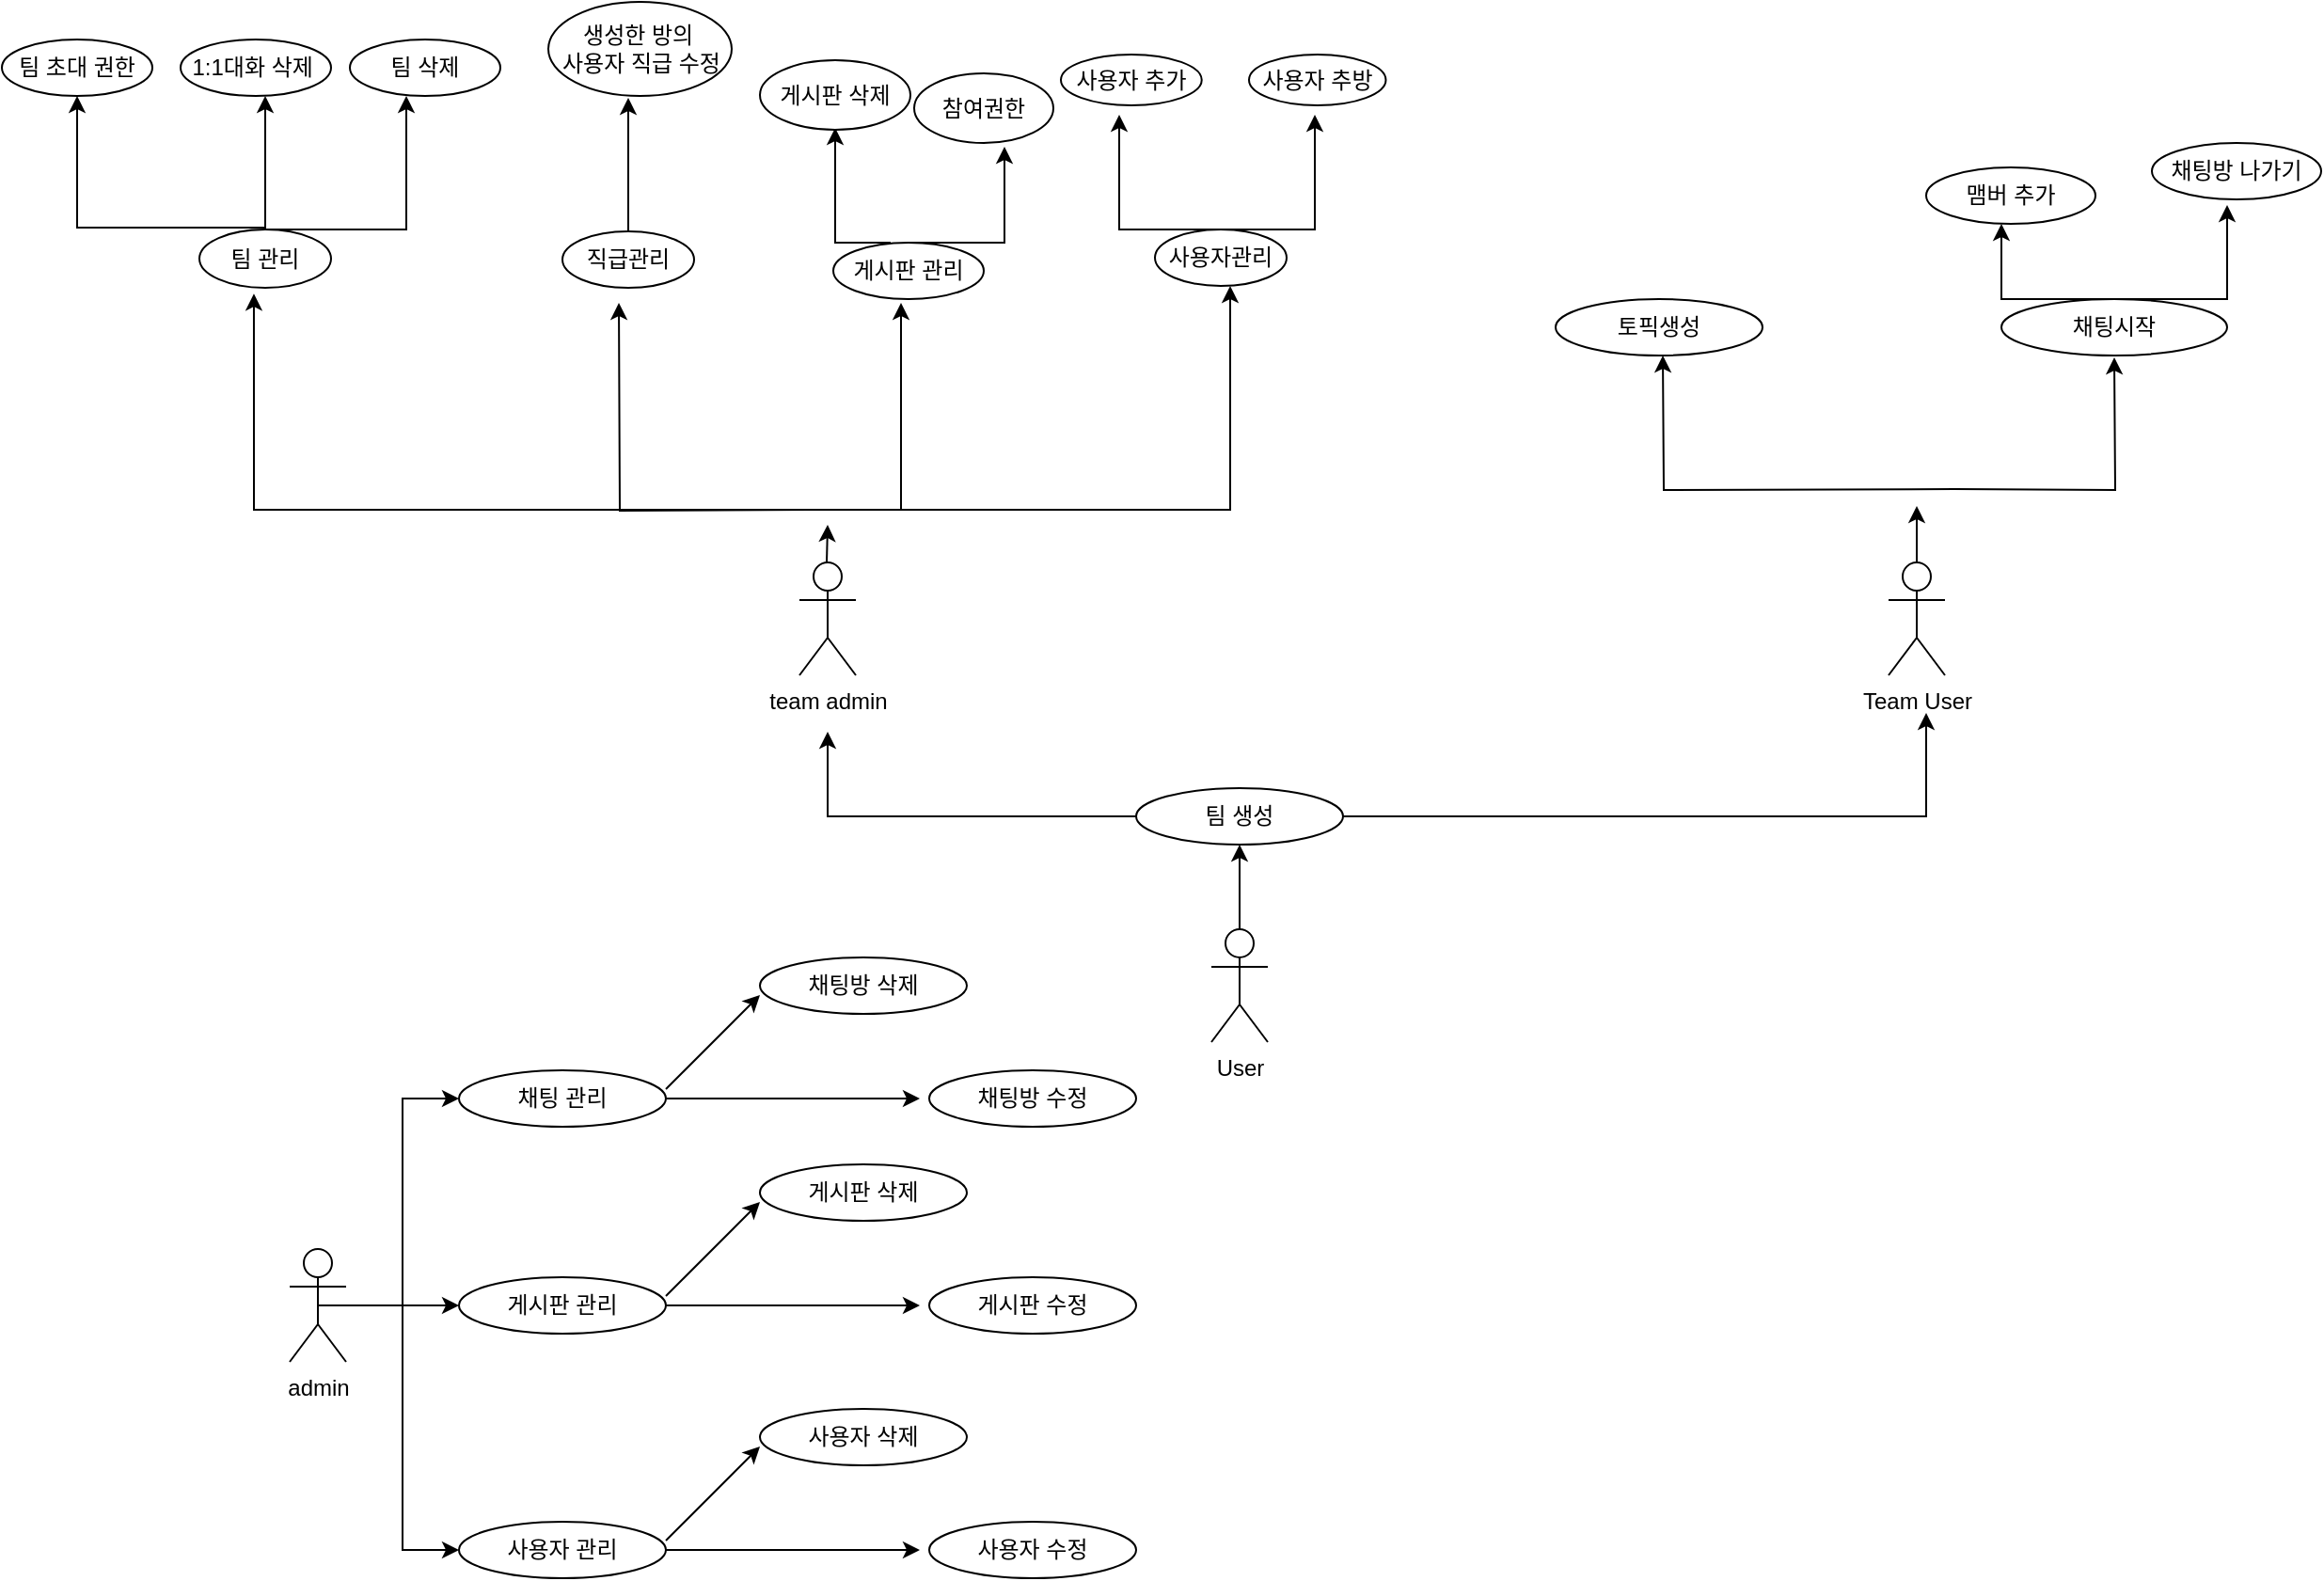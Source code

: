 <mxfile version="14.7.2" type="github"><diagram id="PWwWWWdlKU0dWQquXNqF" name="페이지-1"><mxGraphModel dx="1958" dy="482" grid="1" gridSize="10" guides="1" tooltips="1" connect="1" arrows="1" fold="1" page="1" pageScale="1" pageWidth="850" pageHeight="1100" math="0" shadow="0"><root><mxCell id="0"/><mxCell id="1" parent="0"/><mxCell id="X_sPENcVtkBcA1evhRaE-4" style="edgeStyle=orthogonalEdgeStyle;rounded=0;orthogonalLoop=1;jettySize=auto;html=1;exitX=0.5;exitY=0.5;exitDx=0;exitDy=0;exitPerimeter=0;entryX=0.414;entryY=1.1;entryDx=0;entryDy=0;entryPerimeter=0;" edge="1" parent="1" target="X_sPENcVtkBcA1evhRaE-27"><mxGeometry relative="1" as="geometry"><mxPoint x="301" y="492" as="sourcePoint"/><Array as="points"><mxPoint x="-9" y="492"/></Array></mxGeometry></mxCell><mxCell id="X_sPENcVtkBcA1evhRaE-67" value="" style="edgeStyle=orthogonalEdgeStyle;rounded=0;orthogonalLoop=1;jettySize=auto;html=1;" edge="1" parent="1"><mxGeometry relative="1" as="geometry"><mxPoint x="286" y="492" as="sourcePoint"/><mxPoint x="185" y="382" as="targetPoint"/></mxGeometry></mxCell><mxCell id="X_sPENcVtkBcA1evhRaE-69" value="" style="edgeStyle=orthogonalEdgeStyle;rounded=0;orthogonalLoop=1;jettySize=auto;html=1;exitX=0.5;exitY=0.5;exitDx=0;exitDy=0;exitPerimeter=0;" edge="1" parent="1"><mxGeometry relative="1" as="geometry"><mxPoint x="301" y="492" as="sourcePoint"/><mxPoint x="335" y="382" as="targetPoint"/><Array as="points"><mxPoint x="335" y="492"/><mxPoint x="335" y="382"/></Array></mxGeometry></mxCell><mxCell id="X_sPENcVtkBcA1evhRaE-5" value="team admin" style="shape=umlActor;verticalLabelPosition=bottom;verticalAlign=top;html=1;outlineConnect=0;" vertex="1" parent="1"><mxGeometry x="281" y="520" width="30" height="60" as="geometry"/></mxCell><mxCell id="X_sPENcVtkBcA1evhRaE-6" style="edgeStyle=orthogonalEdgeStyle;rounded=0;orthogonalLoop=1;jettySize=auto;html=1;exitX=0.5;exitY=0.5;exitDx=0;exitDy=0;exitPerimeter=0;" edge="1" parent="1" source="X_sPENcVtkBcA1evhRaE-7" target="X_sPENcVtkBcA1evhRaE-20"><mxGeometry relative="1" as="geometry"/></mxCell><mxCell id="X_sPENcVtkBcA1evhRaE-7" value="User&lt;br&gt;" style="shape=umlActor;verticalLabelPosition=bottom;verticalAlign=top;outlineConnect=0;html=1;" vertex="1" parent="1"><mxGeometry x="500" y="715" width="30" height="60" as="geometry"/></mxCell><mxCell id="X_sPENcVtkBcA1evhRaE-75" value="" style="edgeStyle=orthogonalEdgeStyle;rounded=0;orthogonalLoop=1;jettySize=auto;html=1;exitX=0.5;exitY=0;exitDx=0;exitDy=0;" edge="1" parent="1" source="X_sPENcVtkBcA1evhRaE-8"><mxGeometry relative="1" as="geometry"><mxPoint x="451" y="282" as="targetPoint"/><Array as="points"><mxPoint x="451" y="343"/></Array></mxGeometry></mxCell><mxCell id="X_sPENcVtkBcA1evhRaE-8" value="사용자관리" style="ellipse;whiteSpace=wrap;html=1;" vertex="1" parent="1"><mxGeometry x="470" y="343" width="70" height="30" as="geometry"/></mxCell><mxCell id="X_sPENcVtkBcA1evhRaE-9" value="게시판 관리" style="ellipse;whiteSpace=wrap;html=1;" vertex="1" parent="1"><mxGeometry x="100" y="900" width="110" height="30" as="geometry"/></mxCell><mxCell id="X_sPENcVtkBcA1evhRaE-65" value="" style="edgeStyle=orthogonalEdgeStyle;rounded=0;orthogonalLoop=1;jettySize=auto;html=1;" edge="1" parent="1" source="X_sPENcVtkBcA1evhRaE-10"><mxGeometry relative="1" as="geometry"><mxPoint x="190" y="273" as="targetPoint"/></mxGeometry></mxCell><mxCell id="X_sPENcVtkBcA1evhRaE-10" value="직급관리" style="ellipse;whiteSpace=wrap;html=1;" vertex="1" parent="1"><mxGeometry x="155" y="344" width="70" height="30" as="geometry"/></mxCell><mxCell id="X_sPENcVtkBcA1evhRaE-11" style="edgeStyle=orthogonalEdgeStyle;rounded=0;orthogonalLoop=1;jettySize=auto;html=1;exitX=0.5;exitY=0.5;exitDx=0;exitDy=0;exitPerimeter=0;" edge="1" parent="1" source="X_sPENcVtkBcA1evhRaE-13" target="X_sPENcVtkBcA1evhRaE-9"><mxGeometry relative="1" as="geometry"><mxPoint x="50" y="870" as="sourcePoint"/></mxGeometry></mxCell><mxCell id="X_sPENcVtkBcA1evhRaE-12" style="edgeStyle=orthogonalEdgeStyle;rounded=0;orthogonalLoop=1;jettySize=auto;html=1;exitX=0.5;exitY=0.5;exitDx=0;exitDy=0;exitPerimeter=0;entryX=0;entryY=0.5;entryDx=0;entryDy=0;" edge="1" parent="1" source="X_sPENcVtkBcA1evhRaE-13" target="X_sPENcVtkBcA1evhRaE-24"><mxGeometry relative="1" as="geometry"/></mxCell><mxCell id="X_sPENcVtkBcA1evhRaE-31" style="edgeStyle=orthogonalEdgeStyle;rounded=0;orthogonalLoop=1;jettySize=auto;html=1;exitX=0.5;exitY=0.5;exitDx=0;exitDy=0;exitPerimeter=0;entryX=0;entryY=0.5;entryDx=0;entryDy=0;" edge="1" parent="1" source="X_sPENcVtkBcA1evhRaE-13" target="X_sPENcVtkBcA1evhRaE-30"><mxGeometry relative="1" as="geometry"><mxPoint x="70" y="850" as="targetPoint"/><Array as="points"><mxPoint x="70" y="915"/><mxPoint x="70" y="805"/></Array></mxGeometry></mxCell><mxCell id="X_sPENcVtkBcA1evhRaE-13" value="admin" style="shape=umlActor;verticalLabelPosition=bottom;verticalAlign=top;html=1;outlineConnect=0;" vertex="1" parent="1"><mxGeometry x="10" y="885" width="30" height="60" as="geometry"/></mxCell><mxCell id="X_sPENcVtkBcA1evhRaE-72" value="" style="edgeStyle=orthogonalEdgeStyle;rounded=0;orthogonalLoop=1;jettySize=auto;html=1;exitX=0.375;exitY=0.067;exitDx=0;exitDy=0;exitPerimeter=0;" edge="1" parent="1" source="X_sPENcVtkBcA1evhRaE-14"><mxGeometry relative="1" as="geometry"><mxPoint x="300" y="289" as="targetPoint"/><Array as="points"><mxPoint x="329" y="350"/><mxPoint x="300" y="350"/></Array></mxGeometry></mxCell><mxCell id="X_sPENcVtkBcA1evhRaE-14" value="게시판 관리" style="ellipse;whiteSpace=wrap;html=1;" vertex="1" parent="1"><mxGeometry x="299" y="350" width="80" height="30" as="geometry"/></mxCell><mxCell id="X_sPENcVtkBcA1evhRaE-18" style="edgeStyle=orthogonalEdgeStyle;rounded=0;orthogonalLoop=1;jettySize=auto;html=1;exitX=0;exitY=0.5;exitDx=0;exitDy=0;" edge="1" parent="1" source="X_sPENcVtkBcA1evhRaE-20"><mxGeometry relative="1" as="geometry"><mxPoint x="296" y="610" as="targetPoint"/><Array as="points"><mxPoint x="296" y="655"/></Array></mxGeometry></mxCell><mxCell id="X_sPENcVtkBcA1evhRaE-19" style="edgeStyle=orthogonalEdgeStyle;rounded=0;orthogonalLoop=1;jettySize=auto;html=1;exitX=1;exitY=0.5;exitDx=0;exitDy=0;" edge="1" parent="1" source="X_sPENcVtkBcA1evhRaE-20"><mxGeometry relative="1" as="geometry"><mxPoint x="880" y="600" as="targetPoint"/><Array as="points"><mxPoint x="880" y="655"/><mxPoint x="880" y="600"/></Array></mxGeometry></mxCell><mxCell id="X_sPENcVtkBcA1evhRaE-20" value="팀 생성" style="ellipse;whiteSpace=wrap;html=1;" vertex="1" parent="1"><mxGeometry x="460" y="640" width="110" height="30" as="geometry"/></mxCell><mxCell id="X_sPENcVtkBcA1evhRaE-21" value="" style="edgeStyle=orthogonalEdgeStyle;rounded=0;orthogonalLoop=1;jettySize=auto;html=1;exitX=0.5;exitY=0.5;exitDx=0;exitDy=0;exitPerimeter=0;entryX=0.5;entryY=1;entryDx=0;entryDy=0;" edge="1" parent="1"><mxGeometry x="-1" y="-311" relative="1" as="geometry"><mxPoint x="895" y="481" as="sourcePoint"/><mxPoint x="980" y="411" as="targetPoint"/><mxPoint x="-305" y="-252" as="offset"/></mxGeometry></mxCell><mxCell id="X_sPENcVtkBcA1evhRaE-22" value="" style="edgeStyle=orthogonalEdgeStyle;rounded=0;orthogonalLoop=1;jettySize=auto;html=1;exitX=0.5;exitY=0.5;exitDx=0;exitDy=0;exitPerimeter=0;" edge="1" parent="1"><mxGeometry x="0.372" y="141" relative="1" as="geometry"><mxPoint x="895" y="481" as="sourcePoint"/><mxPoint x="740" y="410" as="targetPoint"/><mxPoint x="41" y="99" as="offset"/></mxGeometry></mxCell><mxCell id="X_sPENcVtkBcA1evhRaE-82" value="" style="edgeStyle=orthogonalEdgeStyle;rounded=0;orthogonalLoop=1;jettySize=auto;html=1;" edge="1" parent="1" source="X_sPENcVtkBcA1evhRaE-23"><mxGeometry relative="1" as="geometry"><mxPoint x="875" y="490" as="targetPoint"/></mxGeometry></mxCell><mxCell id="X_sPENcVtkBcA1evhRaE-23" value="Team User" style="shape=umlActor;verticalLabelPosition=bottom;verticalAlign=top;html=1;outlineConnect=0;" vertex="1" parent="1"><mxGeometry x="860" y="520" width="30" height="60" as="geometry"/></mxCell><mxCell id="X_sPENcVtkBcA1evhRaE-36" value="" style="edgeStyle=orthogonalEdgeStyle;rounded=0;orthogonalLoop=1;jettySize=auto;html=1;" edge="1" parent="1" source="X_sPENcVtkBcA1evhRaE-24"><mxGeometry relative="1" as="geometry"><mxPoint x="345" y="1045" as="targetPoint"/><Array as="points"><mxPoint x="280" y="1045"/><mxPoint x="280" y="1045"/></Array></mxGeometry></mxCell><mxCell id="X_sPENcVtkBcA1evhRaE-24" value="사용자 관리" style="ellipse;whiteSpace=wrap;html=1;" vertex="1" parent="1"><mxGeometry x="100" y="1030" width="110" height="30" as="geometry"/></mxCell><mxCell id="X_sPENcVtkBcA1evhRaE-85" value="" style="edgeStyle=orthogonalEdgeStyle;rounded=0;orthogonalLoop=1;jettySize=auto;html=1;exitX=0.5;exitY=0;exitDx=0;exitDy=0;" edge="1" parent="1"><mxGeometry relative="1" as="geometry"><mxPoint x="980" y="380" as="sourcePoint"/><mxPoint x="920" y="340" as="targetPoint"/><Array as="points"><mxPoint x="920" y="380"/></Array></mxGeometry></mxCell><mxCell id="X_sPENcVtkBcA1evhRaE-25" value="채팅시작" style="ellipse;whiteSpace=wrap;html=1;" vertex="1" parent="1"><mxGeometry x="920" y="380" width="120" height="30" as="geometry"/></mxCell><mxCell id="X_sPENcVtkBcA1evhRaE-52" value="" style="edgeStyle=orthogonalEdgeStyle;rounded=0;orthogonalLoop=1;jettySize=auto;html=1;" edge="1" parent="1"><mxGeometry relative="1" as="geometry"><mxPoint x="-3" y="342" as="sourcePoint"/><mxPoint x="-103" y="272" as="targetPoint"/><Array as="points"><mxPoint x="-103" y="342"/><mxPoint x="-103" y="272"/></Array></mxGeometry></mxCell><mxCell id="X_sPENcVtkBcA1evhRaE-53" value="" style="edgeStyle=orthogonalEdgeStyle;rounded=0;orthogonalLoop=1;jettySize=auto;html=1;" edge="1" parent="1" source="X_sPENcVtkBcA1evhRaE-27"><mxGeometry relative="1" as="geometry"><mxPoint x="72" y="272" as="targetPoint"/><Array as="points"><mxPoint x="72" y="343"/></Array></mxGeometry></mxCell><mxCell id="X_sPENcVtkBcA1evhRaE-59" value="" style="edgeStyle=orthogonalEdgeStyle;rounded=0;orthogonalLoop=1;jettySize=auto;html=1;" edge="1" parent="1" source="X_sPENcVtkBcA1evhRaE-27"><mxGeometry relative="1" as="geometry"><mxPoint x="-3" y="272" as="targetPoint"/></mxGeometry></mxCell><mxCell id="X_sPENcVtkBcA1evhRaE-27" value="팀 관리" style="ellipse;whiteSpace=wrap;html=1;" vertex="1" parent="1"><mxGeometry x="-38" y="343" width="70" height="31" as="geometry"/></mxCell><mxCell id="X_sPENcVtkBcA1evhRaE-30" value="채팅 관리" style="ellipse;whiteSpace=wrap;html=1;" vertex="1" parent="1"><mxGeometry x="100" y="790" width="110" height="30" as="geometry"/></mxCell><mxCell id="X_sPENcVtkBcA1evhRaE-37" value="사용자 수정" style="ellipse;whiteSpace=wrap;html=1;" vertex="1" parent="1"><mxGeometry x="350" y="1030" width="110" height="30" as="geometry"/></mxCell><mxCell id="X_sPENcVtkBcA1evhRaE-41" value="" style="endArrow=classic;html=1;" edge="1" parent="1"><mxGeometry width="50" height="50" relative="1" as="geometry"><mxPoint x="210" y="1040" as="sourcePoint"/><mxPoint x="260" y="990" as="targetPoint"/></mxGeometry></mxCell><mxCell id="X_sPENcVtkBcA1evhRaE-42" value="사용자 삭제" style="ellipse;whiteSpace=wrap;html=1;" vertex="1" parent="1"><mxGeometry x="260" y="970" width="110" height="30" as="geometry"/></mxCell><mxCell id="X_sPENcVtkBcA1evhRaE-43" value="" style="edgeStyle=orthogonalEdgeStyle;rounded=0;orthogonalLoop=1;jettySize=auto;html=1;" edge="1" parent="1"><mxGeometry relative="1" as="geometry"><mxPoint x="210" y="915" as="sourcePoint"/><mxPoint x="345" y="915" as="targetPoint"/><Array as="points"><mxPoint x="280" y="915"/><mxPoint x="280" y="915"/></Array></mxGeometry></mxCell><mxCell id="X_sPENcVtkBcA1evhRaE-44" value="게시판 수정" style="ellipse;whiteSpace=wrap;html=1;" vertex="1" parent="1"><mxGeometry x="350" y="900" width="110" height="30" as="geometry"/></mxCell><mxCell id="X_sPENcVtkBcA1evhRaE-45" value="" style="endArrow=classic;html=1;" edge="1" parent="1"><mxGeometry width="50" height="50" relative="1" as="geometry"><mxPoint x="210" y="910" as="sourcePoint"/><mxPoint x="260" y="860" as="targetPoint"/></mxGeometry></mxCell><mxCell id="X_sPENcVtkBcA1evhRaE-46" value="게시판 삭제" style="ellipse;whiteSpace=wrap;html=1;" vertex="1" parent="1"><mxGeometry x="260" y="840" width="110" height="30" as="geometry"/></mxCell><mxCell id="X_sPENcVtkBcA1evhRaE-47" value="" style="edgeStyle=orthogonalEdgeStyle;rounded=0;orthogonalLoop=1;jettySize=auto;html=1;" edge="1" parent="1"><mxGeometry relative="1" as="geometry"><mxPoint x="210" y="805" as="sourcePoint"/><mxPoint x="345" y="805" as="targetPoint"/><Array as="points"><mxPoint x="280" y="805"/><mxPoint x="280" y="805"/></Array></mxGeometry></mxCell><mxCell id="X_sPENcVtkBcA1evhRaE-48" value="채팅방 수정" style="ellipse;whiteSpace=wrap;html=1;" vertex="1" parent="1"><mxGeometry x="350" y="790" width="110" height="30" as="geometry"/></mxCell><mxCell id="X_sPENcVtkBcA1evhRaE-49" value="" style="endArrow=classic;html=1;" edge="1" parent="1"><mxGeometry width="50" height="50" relative="1" as="geometry"><mxPoint x="210" y="800" as="sourcePoint"/><mxPoint x="260" y="750" as="targetPoint"/></mxGeometry></mxCell><mxCell id="X_sPENcVtkBcA1evhRaE-50" value="채팅방 삭제" style="ellipse;whiteSpace=wrap;html=1;" vertex="1" parent="1"><mxGeometry x="260" y="730" width="110" height="30" as="geometry"/></mxCell><mxCell id="X_sPENcVtkBcA1evhRaE-60" value="팀 초대 권한" style="ellipse;whiteSpace=wrap;html=1;" vertex="1" parent="1"><mxGeometry x="-143" y="242" width="80" height="30" as="geometry"/></mxCell><mxCell id="X_sPENcVtkBcA1evhRaE-61" value="1:1대화 삭제&amp;nbsp;" style="ellipse;whiteSpace=wrap;html=1;" vertex="1" parent="1"><mxGeometry x="-48" y="242" width="80" height="30" as="geometry"/></mxCell><mxCell id="X_sPENcVtkBcA1evhRaE-62" value="팀 삭제" style="ellipse;whiteSpace=wrap;html=1;" vertex="1" parent="1"><mxGeometry x="42" y="242" width="80" height="30" as="geometry"/></mxCell><mxCell id="X_sPENcVtkBcA1evhRaE-66" value="생성한 방의&amp;nbsp;&lt;br&gt;사용자 직급 수정" style="ellipse;whiteSpace=wrap;html=1;" vertex="1" parent="1"><mxGeometry x="147.5" y="222" width="97.5" height="50" as="geometry"/></mxCell><mxCell id="X_sPENcVtkBcA1evhRaE-70" value="" style="edgeStyle=orthogonalEdgeStyle;rounded=0;orthogonalLoop=1;jettySize=auto;html=1;exitX=0.5;exitY=0.5;exitDx=0;exitDy=0;exitPerimeter=0;" edge="1" parent="1"><mxGeometry relative="1" as="geometry"><mxPoint x="311" y="492" as="sourcePoint"/><mxPoint x="510" y="373" as="targetPoint"/><Array as="points"><mxPoint x="510" y="492"/><mxPoint x="510" y="373"/></Array></mxGeometry></mxCell><mxCell id="X_sPENcVtkBcA1evhRaE-73" value="게시판 삭제" style="ellipse;whiteSpace=wrap;html=1;" vertex="1" parent="1"><mxGeometry x="260" y="253" width="80" height="37" as="geometry"/></mxCell><mxCell id="X_sPENcVtkBcA1evhRaE-76" value="사용자 추가" style="ellipse;whiteSpace=wrap;html=1;" vertex="1" parent="1"><mxGeometry x="420" y="250" width="74.87" height="27" as="geometry"/></mxCell><mxCell id="X_sPENcVtkBcA1evhRaE-77" value="" style="edgeStyle=orthogonalEdgeStyle;rounded=0;orthogonalLoop=1;jettySize=auto;html=1;exitX=0.5;exitY=0;exitDx=0;exitDy=0;" edge="1" parent="1" source="X_sPENcVtkBcA1evhRaE-8"><mxGeometry relative="1" as="geometry"><mxPoint x="505" y="338" as="sourcePoint"/><mxPoint x="555" y="282" as="targetPoint"/><Array as="points"><mxPoint x="555" y="343"/></Array></mxGeometry></mxCell><mxCell id="X_sPENcVtkBcA1evhRaE-78" value="사용자 추방" style="ellipse;whiteSpace=wrap;html=1;" vertex="1" parent="1"><mxGeometry x="520" y="250" width="72.75" height="27" as="geometry"/></mxCell><mxCell id="X_sPENcVtkBcA1evhRaE-79" value="" style="endArrow=classic;html=1;" edge="1" parent="1"><mxGeometry width="50" height="50" relative="1" as="geometry"><mxPoint x="295.5" y="520" as="sourcePoint"/><mxPoint x="296" y="500" as="targetPoint"/></mxGeometry></mxCell><mxCell id="X_sPENcVtkBcA1evhRaE-83" value="토픽생성" style="ellipse;whiteSpace=wrap;html=1;" vertex="1" parent="1"><mxGeometry x="683" y="380" width="110" height="30" as="geometry"/></mxCell><mxCell id="X_sPENcVtkBcA1evhRaE-86" value="맴버 추가" style="ellipse;whiteSpace=wrap;html=1;" vertex="1" parent="1"><mxGeometry x="880" y="310" width="90" height="30" as="geometry"/></mxCell><mxCell id="X_sPENcVtkBcA1evhRaE-87" value="" style="edgeStyle=orthogonalEdgeStyle;rounded=0;orthogonalLoop=1;jettySize=auto;html=1;exitX=0.5;exitY=0;exitDx=0;exitDy=0;" edge="1" parent="1"><mxGeometry relative="1" as="geometry"><mxPoint x="980" y="380" as="sourcePoint"/><mxPoint x="1040" y="330" as="targetPoint"/><Array as="points"><mxPoint x="1040" y="380"/></Array></mxGeometry></mxCell><mxCell id="X_sPENcVtkBcA1evhRaE-88" value="채팅방 나가기" style="ellipse;whiteSpace=wrap;html=1;" vertex="1" parent="1"><mxGeometry x="1000" y="297" width="90" height="30" as="geometry"/></mxCell><mxCell id="X_sPENcVtkBcA1evhRaE-89" value="" style="edgeStyle=orthogonalEdgeStyle;rounded=0;orthogonalLoop=1;jettySize=auto;html=1;exitX=0.5;exitY=0;exitDx=0;exitDy=0;" edge="1" parent="1" source="X_sPENcVtkBcA1evhRaE-14"><mxGeometry relative="1" as="geometry"><mxPoint x="349" y="360" as="sourcePoint"/><mxPoint x="390" y="299" as="targetPoint"/><Array as="points"><mxPoint x="390" y="350"/><mxPoint x="390" y="299"/></Array></mxGeometry></mxCell><mxCell id="X_sPENcVtkBcA1evhRaE-90" value="참여권한" style="ellipse;whiteSpace=wrap;html=1;" vertex="1" parent="1"><mxGeometry x="342" y="260" width="74" height="37" as="geometry"/></mxCell></root></mxGraphModel></diagram></mxfile>